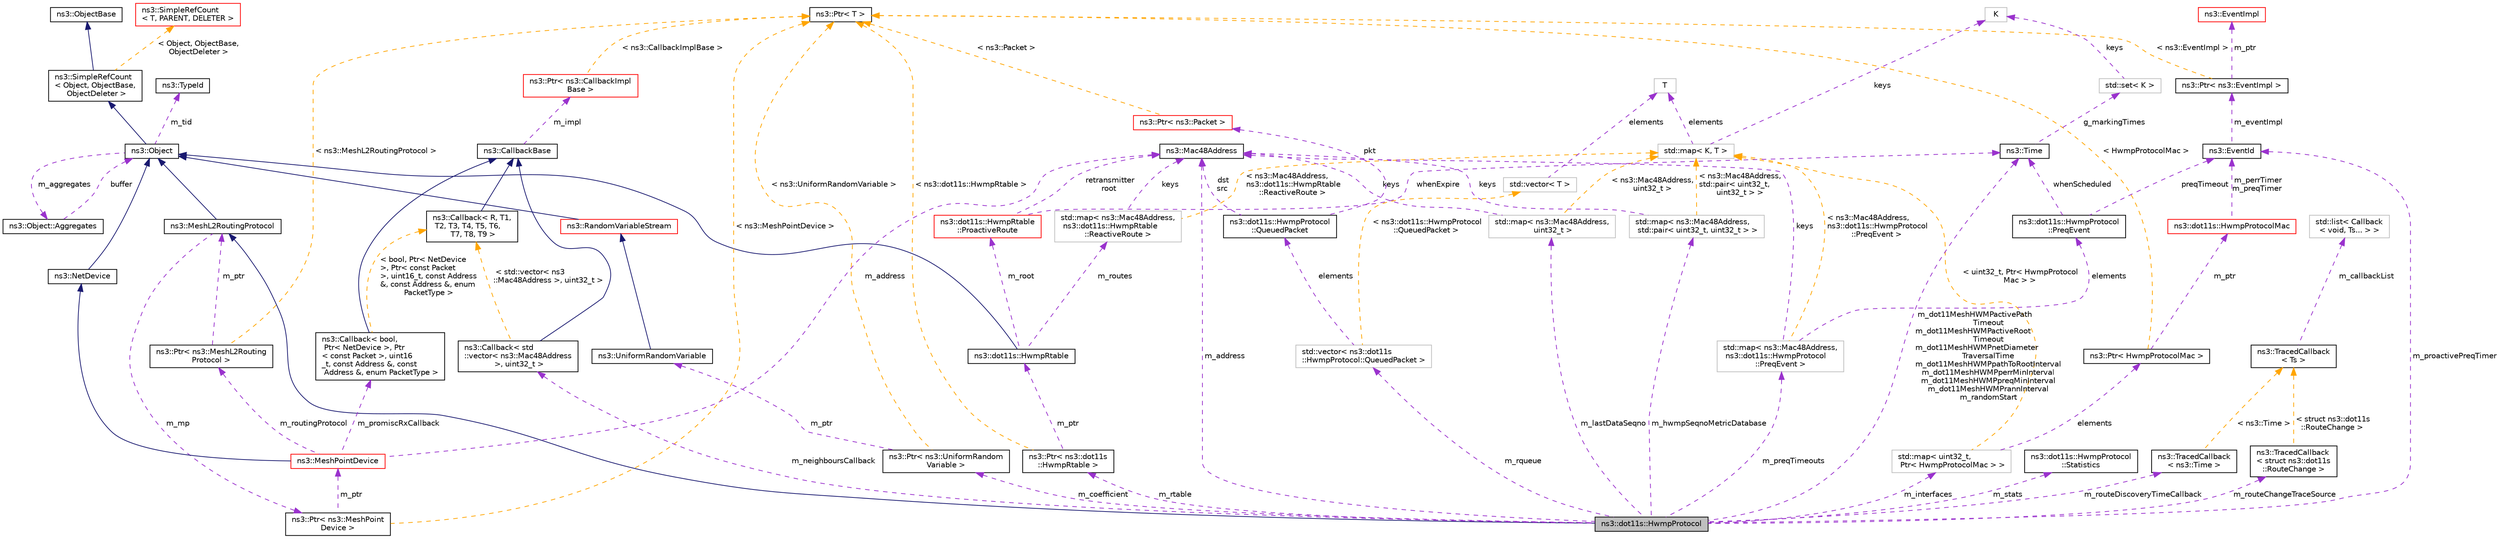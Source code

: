 digraph "ns3::dot11s::HwmpProtocol"
{
 // LATEX_PDF_SIZE
  edge [fontname="Helvetica",fontsize="10",labelfontname="Helvetica",labelfontsize="10"];
  node [fontname="Helvetica",fontsize="10",shape=record];
  Node1 [label="ns3::dot11s::HwmpProtocol",height=0.2,width=0.4,color="black", fillcolor="grey75", style="filled", fontcolor="black",tooltip="Hybrid wireless mesh protocol – a mesh routing protocol defined in IEEE 802.11-2012 standard."];
  Node2 -> Node1 [dir="back",color="midnightblue",fontsize="10",style="solid",fontname="Helvetica"];
  Node2 [label="ns3::MeshL2RoutingProtocol",height=0.2,width=0.4,color="black", fillcolor="white", style="filled",URL="$classns3_1_1_mesh_l2_routing_protocol.html",tooltip="Interface for L2 mesh routing protocol and mesh point communication."];
  Node3 -> Node2 [dir="back",color="midnightblue",fontsize="10",style="solid",fontname="Helvetica"];
  Node3 [label="ns3::Object",height=0.2,width=0.4,color="black", fillcolor="white", style="filled",URL="$classns3_1_1_object.html",tooltip="A base class which provides memory management and object aggregation."];
  Node4 -> Node3 [dir="back",color="midnightblue",fontsize="10",style="solid",fontname="Helvetica"];
  Node4 [label="ns3::SimpleRefCount\l\< Object, ObjectBase,\l ObjectDeleter \>",height=0.2,width=0.4,color="black", fillcolor="white", style="filled",URL="$classns3_1_1_simple_ref_count.html",tooltip=" "];
  Node5 -> Node4 [dir="back",color="midnightblue",fontsize="10",style="solid",fontname="Helvetica"];
  Node5 [label="ns3::ObjectBase",height=0.2,width=0.4,color="black", fillcolor="white", style="filled",URL="$classns3_1_1_object_base.html",tooltip="Anchor the ns-3 type and attribute system."];
  Node6 -> Node4 [dir="back",color="orange",fontsize="10",style="dashed",label=" \< Object, ObjectBase,\l ObjectDeleter \>" ,fontname="Helvetica"];
  Node6 [label="ns3::SimpleRefCount\l\< T, PARENT, DELETER \>",height=0.2,width=0.4,color="red", fillcolor="white", style="filled",URL="$classns3_1_1_simple_ref_count.html",tooltip="A template-based reference counting class."];
  Node8 -> Node3 [dir="back",color="darkorchid3",fontsize="10",style="dashed",label=" m_tid" ,fontname="Helvetica"];
  Node8 [label="ns3::TypeId",height=0.2,width=0.4,color="black", fillcolor="white", style="filled",URL="$classns3_1_1_type_id.html",tooltip="a unique identifier for an interface."];
  Node9 -> Node3 [dir="back",color="darkorchid3",fontsize="10",style="dashed",label=" m_aggregates" ,fontname="Helvetica"];
  Node9 [label="ns3::Object::Aggregates",height=0.2,width=0.4,color="black", fillcolor="white", style="filled",URL="$structns3_1_1_object_1_1_aggregates.html",tooltip="The list of Objects aggregated to this one."];
  Node3 -> Node9 [dir="back",color="darkorchid3",fontsize="10",style="dashed",label=" buffer" ,fontname="Helvetica"];
  Node10 -> Node2 [dir="back",color="darkorchid3",fontsize="10",style="dashed",label=" m_mp" ,fontname="Helvetica"];
  Node10 [label="ns3::Ptr\< ns3::MeshPoint\lDevice \>",height=0.2,width=0.4,color="black", fillcolor="white", style="filled",URL="$classns3_1_1_ptr.html",tooltip=" "];
  Node11 -> Node10 [dir="back",color="darkorchid3",fontsize="10",style="dashed",label=" m_ptr" ,fontname="Helvetica"];
  Node11 [label="ns3::MeshPointDevice",height=0.2,width=0.4,color="red", fillcolor="white", style="filled",URL="$classns3_1_1_mesh_point_device.html",tooltip="Virtual net device modeling mesh point."];
  Node12 -> Node11 [dir="back",color="midnightblue",fontsize="10",style="solid",fontname="Helvetica"];
  Node12 [label="ns3::NetDevice",height=0.2,width=0.4,color="black", fillcolor="white", style="filled",URL="$classns3_1_1_net_device.html",tooltip="Network layer to device interface."];
  Node3 -> Node12 [dir="back",color="midnightblue",fontsize="10",style="solid",fontname="Helvetica"];
  Node13 -> Node11 [dir="back",color="darkorchid3",fontsize="10",style="dashed",label=" m_address" ,fontname="Helvetica"];
  Node13 [label="ns3::Mac48Address",height=0.2,width=0.4,color="black", fillcolor="white", style="filled",URL="$classns3_1_1_mac48_address.html",tooltip="an EUI-48 address"];
  Node14 -> Node11 [dir="back",color="darkorchid3",fontsize="10",style="dashed",label=" m_routingProtocol" ,fontname="Helvetica"];
  Node14 [label="ns3::Ptr\< ns3::MeshL2Routing\lProtocol \>",height=0.2,width=0.4,color="black", fillcolor="white", style="filled",URL="$classns3_1_1_ptr.html",tooltip=" "];
  Node2 -> Node14 [dir="back",color="darkorchid3",fontsize="10",style="dashed",label=" m_ptr" ,fontname="Helvetica"];
  Node15 -> Node14 [dir="back",color="orange",fontsize="10",style="dashed",label=" \< ns3::MeshL2RoutingProtocol \>" ,fontname="Helvetica"];
  Node15 [label="ns3::Ptr\< T \>",height=0.2,width=0.4,color="black", fillcolor="white", style="filled",URL="$classns3_1_1_ptr.html",tooltip="Smart pointer class similar to boost::intrusive_ptr."];
  Node16 -> Node11 [dir="back",color="darkorchid3",fontsize="10",style="dashed",label=" m_promiscRxCallback" ,fontname="Helvetica"];
  Node16 [label="ns3::Callback\< bool,\l Ptr\< NetDevice \>, Ptr\l\< const Packet \>, uint16\l_t, const Address &, const\l Address &, enum PacketType \>",height=0.2,width=0.4,color="black", fillcolor="white", style="filled",URL="$classns3_1_1_callback.html",tooltip=" "];
  Node17 -> Node16 [dir="back",color="midnightblue",fontsize="10",style="solid",fontname="Helvetica"];
  Node17 [label="ns3::CallbackBase",height=0.2,width=0.4,color="black", fillcolor="white", style="filled",URL="$classns3_1_1_callback_base.html",tooltip="Base class for Callback class."];
  Node18 -> Node17 [dir="back",color="darkorchid3",fontsize="10",style="dashed",label=" m_impl" ,fontname="Helvetica"];
  Node18 [label="ns3::Ptr\< ns3::CallbackImpl\lBase \>",height=0.2,width=0.4,color="red", fillcolor="white", style="filled",URL="$classns3_1_1_ptr.html",tooltip=" "];
  Node15 -> Node18 [dir="back",color="orange",fontsize="10",style="dashed",label=" \< ns3::CallbackImplBase \>" ,fontname="Helvetica"];
  Node21 -> Node16 [dir="back",color="orange",fontsize="10",style="dashed",label=" \< bool, Ptr\< NetDevice\l \>, Ptr\< const Packet\l \>, uint16_t, const Address\l &, const Address &, enum\l PacketType \>" ,fontname="Helvetica"];
  Node21 [label="ns3::Callback\< R, T1,\l T2, T3, T4, T5, T6,\l T7, T8, T9 \>",height=0.2,width=0.4,color="black", fillcolor="white", style="filled",URL="$classns3_1_1_callback.html",tooltip="Callback template class."];
  Node17 -> Node21 [dir="back",color="midnightblue",fontsize="10",style="solid",fontname="Helvetica"];
  Node15 -> Node10 [dir="back",color="orange",fontsize="10",style="dashed",label=" \< ns3::MeshPointDevice \>" ,fontname="Helvetica"];
  Node13 -> Node1 [dir="back",color="darkorchid3",fontsize="10",style="dashed",label=" m_address" ,fontname="Helvetica"];
  Node58 -> Node1 [dir="back",color="darkorchid3",fontsize="10",style="dashed",label=" m_lastDataSeqno" ,fontname="Helvetica"];
  Node58 [label="std::map\< ns3::Mac48Address,\l uint32_t \>",height=0.2,width=0.4,color="grey75", fillcolor="white", style="filled",tooltip=" "];
  Node13 -> Node58 [dir="back",color="darkorchid3",fontsize="10",style="dashed",label=" keys" ,fontname="Helvetica"];
  Node59 -> Node58 [dir="back",color="orange",fontsize="10",style="dashed",label=" \< ns3::Mac48Address,\l uint32_t \>" ,fontname="Helvetica"];
  Node59 [label="std::map\< K, T \>",height=0.2,width=0.4,color="grey75", fillcolor="white", style="filled",tooltip=" "];
  Node37 -> Node59 [dir="back",color="darkorchid3",fontsize="10",style="dashed",label=" keys" ,fontname="Helvetica"];
  Node37 [label="K",height=0.2,width=0.4,color="grey75", fillcolor="white", style="filled",tooltip=" "];
  Node25 -> Node59 [dir="back",color="darkorchid3",fontsize="10",style="dashed",label=" elements" ,fontname="Helvetica"];
  Node25 [label="T",height=0.2,width=0.4,color="grey75", fillcolor="white", style="filled",tooltip=" "];
  Node31 -> Node1 [dir="back",color="darkorchid3",fontsize="10",style="dashed",label=" m_proactivePreqTimer" ,fontname="Helvetica"];
  Node31 [label="ns3::EventId",height=0.2,width=0.4,color="black", fillcolor="white", style="filled",URL="$classns3_1_1_event_id.html",tooltip="An identifier for simulation events."];
  Node32 -> Node31 [dir="back",color="darkorchid3",fontsize="10",style="dashed",label=" m_eventImpl" ,fontname="Helvetica"];
  Node32 [label="ns3::Ptr\< ns3::EventImpl \>",height=0.2,width=0.4,color="black", fillcolor="white", style="filled",URL="$classns3_1_1_ptr.html",tooltip=" "];
  Node33 -> Node32 [dir="back",color="darkorchid3",fontsize="10",style="dashed",label=" m_ptr" ,fontname="Helvetica"];
  Node33 [label="ns3::EventImpl",height=0.2,width=0.4,color="red", fillcolor="white", style="filled",URL="$classns3_1_1_event_impl.html",tooltip="A simulation event."];
  Node15 -> Node32 [dir="back",color="orange",fontsize="10",style="dashed",label=" \< ns3::EventImpl \>" ,fontname="Helvetica"];
  Node60 -> Node1 [dir="back",color="darkorchid3",fontsize="10",style="dashed",label=" m_stats" ,fontname="Helvetica"];
  Node60 [label="ns3::dot11s::HwmpProtocol\l::Statistics",height=0.2,width=0.4,color="black", fillcolor="white", style="filled",URL="$structns3_1_1dot11s_1_1_hwmp_protocol_1_1_statistics.html",tooltip="Statistics structure."];
  Node61 -> Node1 [dir="back",color="darkorchid3",fontsize="10",style="dashed",label=" m_neighboursCallback" ,fontname="Helvetica"];
  Node61 [label="ns3::Callback\< std\l::vector\< ns3::Mac48Address\l \>, uint32_t \>",height=0.2,width=0.4,color="black", fillcolor="white", style="filled",URL="$classns3_1_1_callback.html",tooltip=" "];
  Node17 -> Node61 [dir="back",color="midnightblue",fontsize="10",style="solid",fontname="Helvetica"];
  Node21 -> Node61 [dir="back",color="orange",fontsize="10",style="dashed",label=" \< std::vector\< ns3\l::Mac48Address \>, uint32_t \>" ,fontname="Helvetica"];
  Node35 -> Node1 [dir="back",color="darkorchid3",fontsize="10",style="dashed",label=" m_dot11MeshHWMPactivePath\lTimeout\nm_dot11MeshHWMPactiveRoot\lTimeout\nm_dot11MeshHWMPnetDiameter\lTraversalTime\nm_dot11MeshHWMPpathToRootInterval\nm_dot11MeshHWMPperrMinInterval\nm_dot11MeshHWMPpreqMinInterval\nm_dot11MeshHWMPrannInterval\nm_randomStart" ,fontname="Helvetica"];
  Node35 [label="ns3::Time",height=0.2,width=0.4,color="black", fillcolor="white", style="filled",URL="$classns3_1_1_time.html",tooltip="Simulation virtual time values and global simulation resolution."];
  Node36 -> Node35 [dir="back",color="darkorchid3",fontsize="10",style="dashed",label=" g_markingTimes" ,fontname="Helvetica"];
  Node36 [label="std::set\< K \>",height=0.2,width=0.4,color="grey75", fillcolor="white", style="filled",tooltip=" "];
  Node37 -> Node36 [dir="back",color="darkorchid3",fontsize="10",style="dashed",label=" keys" ,fontname="Helvetica"];
  Node62 -> Node1 [dir="back",color="darkorchid3",fontsize="10",style="dashed",label=" m_interfaces" ,fontname="Helvetica"];
  Node62 [label="std::map\< uint32_t,\l Ptr\< HwmpProtocolMac \> \>",height=0.2,width=0.4,color="grey75", fillcolor="white", style="filled",tooltip=" "];
  Node63 -> Node62 [dir="back",color="darkorchid3",fontsize="10",style="dashed",label=" elements" ,fontname="Helvetica"];
  Node63 [label="ns3::Ptr\< HwmpProtocolMac \>",height=0.2,width=0.4,color="black", fillcolor="white", style="filled",URL="$classns3_1_1_ptr.html",tooltip=" "];
  Node64 -> Node63 [dir="back",color="darkorchid3",fontsize="10",style="dashed",label=" m_ptr" ,fontname="Helvetica"];
  Node64 [label="ns3::dot11s::HwmpProtocolMac",height=0.2,width=0.4,color="red", fillcolor="white", style="filled",URL="$classns3_1_1dot11s_1_1_hwmp_protocol_mac.html",tooltip="Interface MAC plugin for HWMP – 802.11s routing protocol."];
  Node31 -> Node64 [dir="back",color="darkorchid3",fontsize="10",style="dashed",label=" m_perrTimer\nm_preqTimer" ,fontname="Helvetica"];
  Node15 -> Node63 [dir="back",color="orange",fontsize="10",style="dashed",label=" \< HwmpProtocolMac \>" ,fontname="Helvetica"];
  Node59 -> Node62 [dir="back",color="orange",fontsize="10",style="dashed",label=" \< uint32_t, Ptr\< HwmpProtocol\lMac \> \>" ,fontname="Helvetica"];
  Node288 -> Node1 [dir="back",color="darkorchid3",fontsize="10",style="dashed",label=" m_routeDiscoveryTimeCallback" ,fontname="Helvetica"];
  Node288 [label="ns3::TracedCallback\l\< ns3::Time \>",height=0.2,width=0.4,color="black", fillcolor="white", style="filled",URL="$classns3_1_1_traced_callback.html",tooltip=" "];
  Node84 -> Node288 [dir="back",color="orange",fontsize="10",style="dashed",label=" \< ns3::Time \>" ,fontname="Helvetica"];
  Node84 [label="ns3::TracedCallback\l\< Ts \>",height=0.2,width=0.4,color="black", fillcolor="white", style="filled",URL="$classns3_1_1_traced_callback.html",tooltip="Forward calls to a chain of Callback."];
  Node85 -> Node84 [dir="back",color="darkorchid3",fontsize="10",style="dashed",label=" m_callbackList" ,fontname="Helvetica"];
  Node85 [label="std::list\< Callback\l\< void, Ts... \> \>",height=0.2,width=0.4,color="grey75", fillcolor="white", style="filled",tooltip=" "];
  Node289 -> Node1 [dir="back",color="darkorchid3",fontsize="10",style="dashed",label=" m_routeChangeTraceSource" ,fontname="Helvetica"];
  Node289 [label="ns3::TracedCallback\l\< struct ns3::dot11s\l::RouteChange \>",height=0.2,width=0.4,color="black", fillcolor="white", style="filled",URL="$classns3_1_1_traced_callback.html",tooltip=" "];
  Node84 -> Node289 [dir="back",color="orange",fontsize="10",style="dashed",label=" \< struct ns3::dot11s\l::RouteChange \>" ,fontname="Helvetica"];
  Node290 -> Node1 [dir="back",color="darkorchid3",fontsize="10",style="dashed",label=" m_rqueue" ,fontname="Helvetica"];
  Node290 [label="std::vector\< ns3::dot11s\l::HwmpProtocol::QueuedPacket \>",height=0.2,width=0.4,color="grey75", fillcolor="white", style="filled",tooltip=" "];
  Node291 -> Node290 [dir="back",color="darkorchid3",fontsize="10",style="dashed",label=" elements" ,fontname="Helvetica"];
  Node291 [label="ns3::dot11s::HwmpProtocol\l::QueuedPacket",height=0.2,width=0.4,color="black", fillcolor="white", style="filled",URL="$structns3_1_1dot11s_1_1_hwmp_protocol_1_1_queued_packet.html",tooltip="Packet waiting its routing information."];
  Node13 -> Node291 [dir="back",color="darkorchid3",fontsize="10",style="dashed",label=" dst\nsrc" ,fontname="Helvetica"];
  Node292 -> Node291 [dir="back",color="darkorchid3",fontsize="10",style="dashed",label=" pkt" ,fontname="Helvetica"];
  Node292 [label="ns3::Ptr\< ns3::Packet \>",height=0.2,width=0.4,color="red", fillcolor="white", style="filled",URL="$classns3_1_1_ptr.html",tooltip=" "];
  Node15 -> Node292 [dir="back",color="orange",fontsize="10",style="dashed",label=" \< ns3::Packet \>" ,fontname="Helvetica"];
  Node24 -> Node290 [dir="back",color="orange",fontsize="10",style="dashed",label=" \< ns3::dot11s::HwmpProtocol\l::QueuedPacket \>" ,fontname="Helvetica"];
  Node24 [label="std::vector\< T \>",height=0.2,width=0.4,color="grey75", fillcolor="white", style="filled",tooltip=" "];
  Node25 -> Node24 [dir="back",color="darkorchid3",fontsize="10",style="dashed",label=" elements" ,fontname="Helvetica"];
  Node293 -> Node1 [dir="back",color="darkorchid3",fontsize="10",style="dashed",label=" m_preqTimeouts" ,fontname="Helvetica"];
  Node293 [label="std::map\< ns3::Mac48Address,\l ns3::dot11s::HwmpProtocol\l::PreqEvent \>",height=0.2,width=0.4,color="grey75", fillcolor="white", style="filled",tooltip=" "];
  Node13 -> Node293 [dir="back",color="darkorchid3",fontsize="10",style="dashed",label=" keys" ,fontname="Helvetica"];
  Node294 -> Node293 [dir="back",color="darkorchid3",fontsize="10",style="dashed",label=" elements" ,fontname="Helvetica"];
  Node294 [label="ns3::dot11s::HwmpProtocol\l::PreqEvent",height=0.2,width=0.4,color="black", fillcolor="white", style="filled",URL="$structns3_1_1dot11s_1_1_hwmp_protocol_1_1_preq_event.html",tooltip="PreqEvent structure."];
  Node31 -> Node294 [dir="back",color="darkorchid3",fontsize="10",style="dashed",label=" preqTimeout" ,fontname="Helvetica"];
  Node35 -> Node294 [dir="back",color="darkorchid3",fontsize="10",style="dashed",label=" whenScheduled" ,fontname="Helvetica"];
  Node59 -> Node293 [dir="back",color="orange",fontsize="10",style="dashed",label=" \< ns3::Mac48Address,\l ns3::dot11s::HwmpProtocol\l::PreqEvent \>" ,fontname="Helvetica"];
  Node295 -> Node1 [dir="back",color="darkorchid3",fontsize="10",style="dashed",label=" m_rtable" ,fontname="Helvetica"];
  Node295 [label="ns3::Ptr\< ns3::dot11s\l::HwmpRtable \>",height=0.2,width=0.4,color="black", fillcolor="white", style="filled",URL="$classns3_1_1_ptr.html",tooltip=" "];
  Node296 -> Node295 [dir="back",color="darkorchid3",fontsize="10",style="dashed",label=" m_ptr" ,fontname="Helvetica"];
  Node296 [label="ns3::dot11s::HwmpRtable",height=0.2,width=0.4,color="black", fillcolor="white", style="filled",URL="$classns3_1_1dot11s_1_1_hwmp_rtable.html",tooltip="Routing table for HWMP – 802.11s routing protocol."];
  Node3 -> Node296 [dir="back",color="midnightblue",fontsize="10",style="solid",fontname="Helvetica"];
  Node297 -> Node296 [dir="back",color="darkorchid3",fontsize="10",style="dashed",label=" m_root" ,fontname="Helvetica"];
  Node297 [label="ns3::dot11s::HwmpRtable\l::ProactiveRoute",height=0.2,width=0.4,color="red", fillcolor="white", style="filled",URL="$structns3_1_1dot11s_1_1_hwmp_rtable_1_1_proactive_route.html",tooltip="Route found in proactive mode."];
  Node13 -> Node297 [dir="back",color="darkorchid3",fontsize="10",style="dashed",label=" retransmitter\nroot" ,fontname="Helvetica"];
  Node35 -> Node297 [dir="back",color="darkorchid3",fontsize="10",style="dashed",label=" whenExpire" ,fontname="Helvetica"];
  Node300 -> Node296 [dir="back",color="darkorchid3",fontsize="10",style="dashed",label=" m_routes" ,fontname="Helvetica"];
  Node300 [label="std::map\< ns3::Mac48Address,\l ns3::dot11s::HwmpRtable\l::ReactiveRoute \>",height=0.2,width=0.4,color="grey75", fillcolor="white", style="filled",tooltip=" "];
  Node13 -> Node300 [dir="back",color="darkorchid3",fontsize="10",style="dashed",label=" keys" ,fontname="Helvetica"];
  Node59 -> Node300 [dir="back",color="orange",fontsize="10",style="dashed",label=" \< ns3::Mac48Address,\l ns3::dot11s::HwmpRtable\l::ReactiveRoute \>" ,fontname="Helvetica"];
  Node15 -> Node295 [dir="back",color="orange",fontsize="10",style="dashed",label=" \< ns3::dot11s::HwmpRtable \>" ,fontname="Helvetica"];
  Node302 -> Node1 [dir="back",color="darkorchid3",fontsize="10",style="dashed",label=" m_hwmpSeqnoMetricDatabase" ,fontname="Helvetica"];
  Node302 [label="std::map\< ns3::Mac48Address,\l std::pair\< uint32_t, uint32_t \> \>",height=0.2,width=0.4,color="grey75", fillcolor="white", style="filled",tooltip=" "];
  Node13 -> Node302 [dir="back",color="darkorchid3",fontsize="10",style="dashed",label=" keys" ,fontname="Helvetica"];
  Node59 -> Node302 [dir="back",color="orange",fontsize="10",style="dashed",label=" \< ns3::Mac48Address,\l std::pair\< uint32_t,\l uint32_t \> \>" ,fontname="Helvetica"];
  Node197 -> Node1 [dir="back",color="darkorchid3",fontsize="10",style="dashed",label=" m_coefficient" ,fontname="Helvetica"];
  Node197 [label="ns3::Ptr\< ns3::UniformRandom\lVariable \>",height=0.2,width=0.4,color="black", fillcolor="white", style="filled",URL="$classns3_1_1_ptr.html",tooltip=" "];
  Node198 -> Node197 [dir="back",color="darkorchid3",fontsize="10",style="dashed",label=" m_ptr" ,fontname="Helvetica"];
  Node198 [label="ns3::UniformRandomVariable",height=0.2,width=0.4,color="black", fillcolor="white", style="filled",URL="$classns3_1_1_uniform_random_variable.html",tooltip="The uniform distribution Random Number Generator (RNG)."];
  Node199 -> Node198 [dir="back",color="midnightblue",fontsize="10",style="solid",fontname="Helvetica"];
  Node199 [label="ns3::RandomVariableStream",height=0.2,width=0.4,color="red", fillcolor="white", style="filled",URL="$classns3_1_1_random_variable_stream.html",tooltip="The basic uniform Random Number Generator (RNG)."];
  Node3 -> Node199 [dir="back",color="midnightblue",fontsize="10",style="solid",fontname="Helvetica"];
  Node15 -> Node197 [dir="back",color="orange",fontsize="10",style="dashed",label=" \< ns3::UniformRandomVariable \>" ,fontname="Helvetica"];
}
